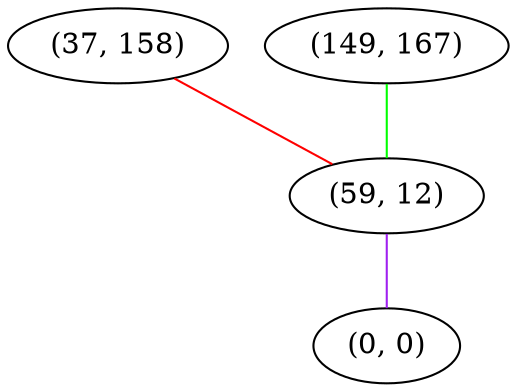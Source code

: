 graph "" {
"(37, 158)";
"(149, 167)";
"(59, 12)";
"(0, 0)";
"(37, 158)" -- "(59, 12)"  [color=red, key=0, weight=1];
"(149, 167)" -- "(59, 12)"  [color=green, key=0, weight=2];
"(59, 12)" -- "(0, 0)"  [color=purple, key=0, weight=4];
}
